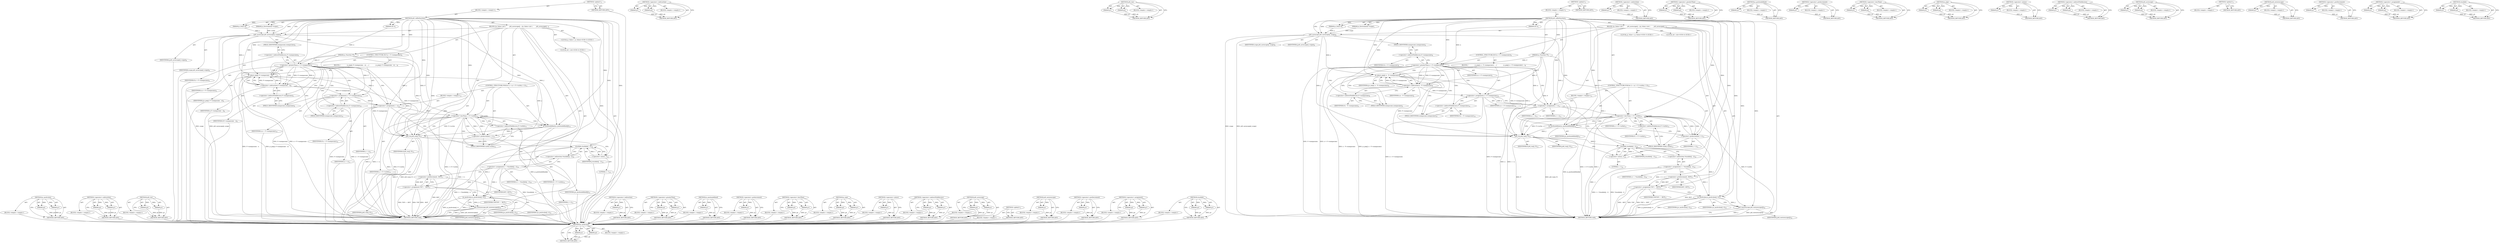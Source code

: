 digraph "stackidx" {
vulnerable_161 [label=<(METHOD,js_pushvalue)>];
vulnerable_162 [label=<(PARAM,p1)>];
vulnerable_163 [label=<(PARAM,p2)>];
vulnerable_164 [label=<(BLOCK,&lt;empty&gt;,&lt;empty&gt;)>];
vulnerable_165 [label=<(METHOD_RETURN,ANY)>];
vulnerable_116 [label=<(METHOD,&lt;operator&gt;.subtraction)>];
vulnerable_117 [label=<(PARAM,p1)>];
vulnerable_118 [label=<(PARAM,p2)>];
vulnerable_119 [label=<(BLOCK,&lt;empty&gt;,&lt;empty&gt;)>];
vulnerable_120 [label=<(METHOD_RETURN,ANY)>];
vulnerable_139 [label=<(METHOD,jsR_run)>];
vulnerable_140 [label=<(PARAM,p1)>];
vulnerable_141 [label=<(PARAM,p2)>];
vulnerable_142 [label=<(BLOCK,&lt;empty&gt;,&lt;empty&gt;)>];
vulnerable_143 [label=<(METHOD_RETURN,ANY)>];
vulnerable_6 [label=<(METHOD,&lt;global&gt;)<SUB>1</SUB>>];
vulnerable_7 [label=<(BLOCK,&lt;empty&gt;,&lt;empty&gt;)<SUB>1</SUB>>];
vulnerable_8 [label=<(METHOD,jsR_calllwfunction)<SUB>1</SUB>>];
vulnerable_9 [label=<(PARAM,js_State *J)<SUB>1</SUB>>];
vulnerable_10 [label=<(PARAM,int n)<SUB>1</SUB>>];
vulnerable_11 [label=<(PARAM,js_Function *F)<SUB>1</SUB>>];
vulnerable_12 [label=<(PARAM,js_Environment *scope)<SUB>1</SUB>>];
vulnerable_13 [label=<(BLOCK,{
	js_Value v;
	int i;

        jsR_savescope(J...,{
	js_Value v;
	int i;

        jsR_savescope(J...)<SUB>2</SUB>>];
vulnerable_14 [label="<(LOCAL,js_Value v: js_Value)<SUB>3</SUB>>"];
vulnerable_15 [label="<(LOCAL,int i: int)<SUB>4</SUB>>"];
vulnerable_16 [label=<(jsR_savescope,jsR_savescope(J, scope))<SUB>6</SUB>>];
vulnerable_17 [label=<(IDENTIFIER,J,jsR_savescope(J, scope))<SUB>6</SUB>>];
vulnerable_18 [label=<(IDENTIFIER,scope,jsR_savescope(J, scope))<SUB>6</SUB>>];
vulnerable_19 [label=<(CONTROL_STRUCTURE,IF,if (n &gt; F-&gt;numparams))<SUB>8</SUB>>];
vulnerable_20 [label=<(&lt;operator&gt;.greaterThan,n &gt; F-&gt;numparams)<SUB>8</SUB>>];
vulnerable_21 [label=<(IDENTIFIER,n,n &gt; F-&gt;numparams)<SUB>8</SUB>>];
vulnerable_22 [label=<(&lt;operator&gt;.indirectFieldAccess,F-&gt;numparams)<SUB>8</SUB>>];
vulnerable_23 [label=<(IDENTIFIER,F,n &gt; F-&gt;numparams)<SUB>8</SUB>>];
vulnerable_24 [label=<(FIELD_IDENTIFIER,numparams,numparams)<SUB>8</SUB>>];
vulnerable_25 [label=<(BLOCK,{
               js_pop(J, F-&gt;numparams - n);
 ...,{
               js_pop(J, F-&gt;numparams - n);
 ...)<SUB>8</SUB>>];
vulnerable_26 [label=<(js_pop,js_pop(J, F-&gt;numparams - n))<SUB>9</SUB>>];
vulnerable_27 [label=<(IDENTIFIER,J,js_pop(J, F-&gt;numparams - n))<SUB>9</SUB>>];
vulnerable_28 [label=<(&lt;operator&gt;.subtraction,F-&gt;numparams - n)<SUB>9</SUB>>];
vulnerable_29 [label=<(&lt;operator&gt;.indirectFieldAccess,F-&gt;numparams)<SUB>9</SUB>>];
vulnerable_30 [label=<(IDENTIFIER,F,F-&gt;numparams - n)<SUB>9</SUB>>];
vulnerable_31 [label=<(FIELD_IDENTIFIER,numparams,numparams)<SUB>9</SUB>>];
vulnerable_32 [label=<(IDENTIFIER,n,F-&gt;numparams - n)<SUB>9</SUB>>];
vulnerable_33 [label=<(&lt;operator&gt;.assignment,n = F-&gt;numparams)<SUB>10</SUB>>];
vulnerable_34 [label=<(IDENTIFIER,n,n = F-&gt;numparams)<SUB>10</SUB>>];
vulnerable_35 [label=<(&lt;operator&gt;.indirectFieldAccess,F-&gt;numparams)<SUB>10</SUB>>];
vulnerable_36 [label=<(IDENTIFIER,F,n = F-&gt;numparams)<SUB>10</SUB>>];
vulnerable_37 [label=<(FIELD_IDENTIFIER,numparams,numparams)<SUB>10</SUB>>];
vulnerable_38 [label=<(CONTROL_STRUCTURE,FOR,for (i = n;i &lt; F-&gt;varlen;++i))<SUB>12</SUB>>];
vulnerable_39 [label=<(BLOCK,&lt;empty&gt;,&lt;empty&gt;)<SUB>12</SUB>>];
vulnerable_40 [label=<(&lt;operator&gt;.assignment,i = n)<SUB>12</SUB>>];
vulnerable_41 [label=<(IDENTIFIER,i,i = n)<SUB>12</SUB>>];
vulnerable_42 [label=<(IDENTIFIER,n,i = n)<SUB>12</SUB>>];
vulnerable_43 [label=<(&lt;operator&gt;.lessThan,i &lt; F-&gt;varlen)<SUB>12</SUB>>];
vulnerable_44 [label=<(IDENTIFIER,i,i &lt; F-&gt;varlen)<SUB>12</SUB>>];
vulnerable_45 [label=<(&lt;operator&gt;.indirectFieldAccess,F-&gt;varlen)<SUB>12</SUB>>];
vulnerable_46 [label=<(IDENTIFIER,F,i &lt; F-&gt;varlen)<SUB>12</SUB>>];
vulnerable_47 [label=<(FIELD_IDENTIFIER,varlen,varlen)<SUB>12</SUB>>];
vulnerable_48 [label=<(&lt;operator&gt;.preIncrement,++i)<SUB>12</SUB>>];
vulnerable_49 [label=<(IDENTIFIER,i,++i)<SUB>12</SUB>>];
vulnerable_50 [label=<(js_pushundefined,js_pushundefined(J))<SUB>13</SUB>>];
vulnerable_51 [label=<(IDENTIFIER,J,js_pushundefined(J))<SUB>13</SUB>>];
vulnerable_52 [label=<(jsR_run,jsR_run(J, F))<SUB>15</SUB>>];
vulnerable_53 [label=<(IDENTIFIER,J,jsR_run(J, F))<SUB>15</SUB>>];
vulnerable_54 [label=<(IDENTIFIER,F,jsR_run(J, F))<SUB>15</SUB>>];
vulnerable_55 [label=<(&lt;operator&gt;.assignment,v = *stackidx(J, -1))<SUB>16</SUB>>];
vulnerable_56 [label=<(IDENTIFIER,v,v = *stackidx(J, -1))<SUB>16</SUB>>];
vulnerable_57 [label=<(&lt;operator&gt;.indirection,*stackidx(J, -1))<SUB>16</SUB>>];
vulnerable_58 [label=<(stackidx,stackidx(J, -1))<SUB>16</SUB>>];
vulnerable_59 [label=<(IDENTIFIER,J,stackidx(J, -1))<SUB>16</SUB>>];
vulnerable_60 [label=<(&lt;operator&gt;.minus,-1)<SUB>16</SUB>>];
vulnerable_61 [label=<(LITERAL,1,-1)<SUB>16</SUB>>];
vulnerable_62 [label=<(&lt;operator&gt;.assignment,TOP = --BOT)<SUB>17</SUB>>];
vulnerable_63 [label=<(IDENTIFIER,TOP,TOP = --BOT)<SUB>17</SUB>>];
vulnerable_64 [label=<(&lt;operator&gt;.preDecrement,--BOT)<SUB>17</SUB>>];
vulnerable_65 [label=<(IDENTIFIER,BOT,--BOT)<SUB>17</SUB>>];
vulnerable_66 [label=<(js_pushvalue,js_pushvalue(J, v))<SUB>18</SUB>>];
vulnerable_67 [label=<(IDENTIFIER,J,js_pushvalue(J, v))<SUB>18</SUB>>];
vulnerable_68 [label=<(IDENTIFIER,v,js_pushvalue(J, v))<SUB>18</SUB>>];
vulnerable_69 [label=<(jsR_restorescope,jsR_restorescope(J))<SUB>20</SUB>>];
vulnerable_70 [label=<(IDENTIFIER,J,jsR_restorescope(J))<SUB>20</SUB>>];
vulnerable_71 [label=<(METHOD_RETURN,void)<SUB>1</SUB>>];
vulnerable_73 [label=<(METHOD_RETURN,ANY)<SUB>1</SUB>>];
vulnerable_144 [label=<(METHOD,&lt;operator&gt;.indirection)>];
vulnerable_145 [label=<(PARAM,p1)>];
vulnerable_146 [label=<(BLOCK,&lt;empty&gt;,&lt;empty&gt;)>];
vulnerable_147 [label=<(METHOD_RETURN,ANY)>];
vulnerable_101 [label=<(METHOD,&lt;operator&gt;.greaterThan)>];
vulnerable_102 [label=<(PARAM,p1)>];
vulnerable_103 [label=<(PARAM,p2)>];
vulnerable_104 [label=<(BLOCK,&lt;empty&gt;,&lt;empty&gt;)>];
vulnerable_105 [label=<(METHOD_RETURN,ANY)>];
vulnerable_135 [label=<(METHOD,js_pushundefined)>];
vulnerable_136 [label=<(PARAM,p1)>];
vulnerable_137 [label=<(BLOCK,&lt;empty&gt;,&lt;empty&gt;)>];
vulnerable_138 [label=<(METHOD_RETURN,ANY)>];
vulnerable_131 [label=<(METHOD,&lt;operator&gt;.preIncrement)>];
vulnerable_132 [label=<(PARAM,p1)>];
vulnerable_133 [label=<(BLOCK,&lt;empty&gt;,&lt;empty&gt;)>];
vulnerable_134 [label=<(METHOD_RETURN,ANY)>];
vulnerable_126 [label=<(METHOD,&lt;operator&gt;.lessThan)>];
vulnerable_127 [label=<(PARAM,p1)>];
vulnerable_128 [label=<(PARAM,p2)>];
vulnerable_129 [label=<(BLOCK,&lt;empty&gt;,&lt;empty&gt;)>];
vulnerable_130 [label=<(METHOD_RETURN,ANY)>];
vulnerable_111 [label=<(METHOD,js_pop)>];
vulnerable_112 [label=<(PARAM,p1)>];
vulnerable_113 [label=<(PARAM,p2)>];
vulnerable_114 [label=<(BLOCK,&lt;empty&gt;,&lt;empty&gt;)>];
vulnerable_115 [label=<(METHOD_RETURN,ANY)>];
vulnerable_153 [label=<(METHOD,&lt;operator&gt;.minus)>];
vulnerable_154 [label=<(PARAM,p1)>];
vulnerable_155 [label=<(BLOCK,&lt;empty&gt;,&lt;empty&gt;)>];
vulnerable_156 [label=<(METHOD_RETURN,ANY)>];
vulnerable_106 [label=<(METHOD,&lt;operator&gt;.indirectFieldAccess)>];
vulnerable_107 [label=<(PARAM,p1)>];
vulnerable_108 [label=<(PARAM,p2)>];
vulnerable_109 [label=<(BLOCK,&lt;empty&gt;,&lt;empty&gt;)>];
vulnerable_110 [label=<(METHOD_RETURN,ANY)>];
vulnerable_96 [label=<(METHOD,jsR_savescope)>];
vulnerable_97 [label=<(PARAM,p1)>];
vulnerable_98 [label=<(PARAM,p2)>];
vulnerable_99 [label=<(BLOCK,&lt;empty&gt;,&lt;empty&gt;)>];
vulnerable_100 [label=<(METHOD_RETURN,ANY)>];
vulnerable_90 [label=<(METHOD,&lt;global&gt;)<SUB>1</SUB>>];
vulnerable_91 [label=<(BLOCK,&lt;empty&gt;,&lt;empty&gt;)>];
vulnerable_92 [label=<(METHOD_RETURN,ANY)>];
vulnerable_166 [label=<(METHOD,jsR_restorescope)>];
vulnerable_167 [label=<(PARAM,p1)>];
vulnerable_168 [label=<(BLOCK,&lt;empty&gt;,&lt;empty&gt;)>];
vulnerable_169 [label=<(METHOD_RETURN,ANY)>];
vulnerable_157 [label=<(METHOD,&lt;operator&gt;.preDecrement)>];
vulnerable_158 [label=<(PARAM,p1)>];
vulnerable_159 [label=<(BLOCK,&lt;empty&gt;,&lt;empty&gt;)>];
vulnerable_160 [label=<(METHOD_RETURN,ANY)>];
vulnerable_121 [label=<(METHOD,&lt;operator&gt;.assignment)>];
vulnerable_122 [label=<(PARAM,p1)>];
vulnerable_123 [label=<(PARAM,p2)>];
vulnerable_124 [label=<(BLOCK,&lt;empty&gt;,&lt;empty&gt;)>];
vulnerable_125 [label=<(METHOD_RETURN,ANY)>];
vulnerable_148 [label=<(METHOD,stackidx)>];
vulnerable_149 [label=<(PARAM,p1)>];
vulnerable_150 [label=<(PARAM,p2)>];
vulnerable_151 [label=<(BLOCK,&lt;empty&gt;,&lt;empty&gt;)>];
vulnerable_152 [label=<(METHOD_RETURN,ANY)>];
fixed_161 [label=<(METHOD,js_pushvalue)>];
fixed_162 [label=<(PARAM,p1)>];
fixed_163 [label=<(PARAM,p2)>];
fixed_164 [label=<(BLOCK,&lt;empty&gt;,&lt;empty&gt;)>];
fixed_165 [label=<(METHOD_RETURN,ANY)>];
fixed_116 [label=<(METHOD,&lt;operator&gt;.subtraction)>];
fixed_117 [label=<(PARAM,p1)>];
fixed_118 [label=<(PARAM,p2)>];
fixed_119 [label=<(BLOCK,&lt;empty&gt;,&lt;empty&gt;)>];
fixed_120 [label=<(METHOD_RETURN,ANY)>];
fixed_139 [label=<(METHOD,jsR_run)>];
fixed_140 [label=<(PARAM,p1)>];
fixed_141 [label=<(PARAM,p2)>];
fixed_142 [label=<(BLOCK,&lt;empty&gt;,&lt;empty&gt;)>];
fixed_143 [label=<(METHOD_RETURN,ANY)>];
fixed_6 [label=<(METHOD,&lt;global&gt;)<SUB>1</SUB>>];
fixed_7 [label=<(BLOCK,&lt;empty&gt;,&lt;empty&gt;)<SUB>1</SUB>>];
fixed_8 [label=<(METHOD,jsR_calllwfunction)<SUB>1</SUB>>];
fixed_9 [label=<(PARAM,js_State *J)<SUB>1</SUB>>];
fixed_10 [label=<(PARAM,int n)<SUB>1</SUB>>];
fixed_11 [label=<(PARAM,js_Function *F)<SUB>1</SUB>>];
fixed_12 [label=<(PARAM,js_Environment *scope)<SUB>1</SUB>>];
fixed_13 [label=<(BLOCK,{
	js_Value v;
	int i;

        jsR_savescope(J...,{
	js_Value v;
	int i;

        jsR_savescope(J...)<SUB>2</SUB>>];
fixed_14 [label="<(LOCAL,js_Value v: js_Value)<SUB>3</SUB>>"];
fixed_15 [label="<(LOCAL,int i: int)<SUB>4</SUB>>"];
fixed_16 [label=<(jsR_savescope,jsR_savescope(J, scope))<SUB>6</SUB>>];
fixed_17 [label=<(IDENTIFIER,J,jsR_savescope(J, scope))<SUB>6</SUB>>];
fixed_18 [label=<(IDENTIFIER,scope,jsR_savescope(J, scope))<SUB>6</SUB>>];
fixed_19 [label=<(CONTROL_STRUCTURE,IF,if (n &gt; F-&gt;numparams))<SUB>8</SUB>>];
fixed_20 [label=<(&lt;operator&gt;.greaterThan,n &gt; F-&gt;numparams)<SUB>8</SUB>>];
fixed_21 [label=<(IDENTIFIER,n,n &gt; F-&gt;numparams)<SUB>8</SUB>>];
fixed_22 [label=<(&lt;operator&gt;.indirectFieldAccess,F-&gt;numparams)<SUB>8</SUB>>];
fixed_23 [label=<(IDENTIFIER,F,n &gt; F-&gt;numparams)<SUB>8</SUB>>];
fixed_24 [label=<(FIELD_IDENTIFIER,numparams,numparams)<SUB>8</SUB>>];
fixed_25 [label=<(BLOCK,{
               js_pop(J, n - F-&gt;numparams);
 ...,{
               js_pop(J, n - F-&gt;numparams);
 ...)<SUB>8</SUB>>];
fixed_26 [label=<(js_pop,js_pop(J, n - F-&gt;numparams))<SUB>9</SUB>>];
fixed_27 [label=<(IDENTIFIER,J,js_pop(J, n - F-&gt;numparams))<SUB>9</SUB>>];
fixed_28 [label=<(&lt;operator&gt;.subtraction,n - F-&gt;numparams)<SUB>9</SUB>>];
fixed_29 [label=<(IDENTIFIER,n,n - F-&gt;numparams)<SUB>9</SUB>>];
fixed_30 [label=<(&lt;operator&gt;.indirectFieldAccess,F-&gt;numparams)<SUB>9</SUB>>];
fixed_31 [label=<(IDENTIFIER,F,n - F-&gt;numparams)<SUB>9</SUB>>];
fixed_32 [label=<(FIELD_IDENTIFIER,numparams,numparams)<SUB>9</SUB>>];
fixed_33 [label=<(&lt;operator&gt;.assignment,n = F-&gt;numparams)<SUB>10</SUB>>];
fixed_34 [label=<(IDENTIFIER,n,n = F-&gt;numparams)<SUB>10</SUB>>];
fixed_35 [label=<(&lt;operator&gt;.indirectFieldAccess,F-&gt;numparams)<SUB>10</SUB>>];
fixed_36 [label=<(IDENTIFIER,F,n = F-&gt;numparams)<SUB>10</SUB>>];
fixed_37 [label=<(FIELD_IDENTIFIER,numparams,numparams)<SUB>10</SUB>>];
fixed_38 [label=<(CONTROL_STRUCTURE,FOR,for (i = n;i &lt; F-&gt;varlen;++i))<SUB>12</SUB>>];
fixed_39 [label=<(BLOCK,&lt;empty&gt;,&lt;empty&gt;)<SUB>12</SUB>>];
fixed_40 [label=<(&lt;operator&gt;.assignment,i = n)<SUB>12</SUB>>];
fixed_41 [label=<(IDENTIFIER,i,i = n)<SUB>12</SUB>>];
fixed_42 [label=<(IDENTIFIER,n,i = n)<SUB>12</SUB>>];
fixed_43 [label=<(&lt;operator&gt;.lessThan,i &lt; F-&gt;varlen)<SUB>12</SUB>>];
fixed_44 [label=<(IDENTIFIER,i,i &lt; F-&gt;varlen)<SUB>12</SUB>>];
fixed_45 [label=<(&lt;operator&gt;.indirectFieldAccess,F-&gt;varlen)<SUB>12</SUB>>];
fixed_46 [label=<(IDENTIFIER,F,i &lt; F-&gt;varlen)<SUB>12</SUB>>];
fixed_47 [label=<(FIELD_IDENTIFIER,varlen,varlen)<SUB>12</SUB>>];
fixed_48 [label=<(&lt;operator&gt;.preIncrement,++i)<SUB>12</SUB>>];
fixed_49 [label=<(IDENTIFIER,i,++i)<SUB>12</SUB>>];
fixed_50 [label=<(js_pushundefined,js_pushundefined(J))<SUB>13</SUB>>];
fixed_51 [label=<(IDENTIFIER,J,js_pushundefined(J))<SUB>13</SUB>>];
fixed_52 [label=<(jsR_run,jsR_run(J, F))<SUB>15</SUB>>];
fixed_53 [label=<(IDENTIFIER,J,jsR_run(J, F))<SUB>15</SUB>>];
fixed_54 [label=<(IDENTIFIER,F,jsR_run(J, F))<SUB>15</SUB>>];
fixed_55 [label=<(&lt;operator&gt;.assignment,v = *stackidx(J, -1))<SUB>16</SUB>>];
fixed_56 [label=<(IDENTIFIER,v,v = *stackidx(J, -1))<SUB>16</SUB>>];
fixed_57 [label=<(&lt;operator&gt;.indirection,*stackidx(J, -1))<SUB>16</SUB>>];
fixed_58 [label=<(stackidx,stackidx(J, -1))<SUB>16</SUB>>];
fixed_59 [label=<(IDENTIFIER,J,stackidx(J, -1))<SUB>16</SUB>>];
fixed_60 [label=<(&lt;operator&gt;.minus,-1)<SUB>16</SUB>>];
fixed_61 [label=<(LITERAL,1,-1)<SUB>16</SUB>>];
fixed_62 [label=<(&lt;operator&gt;.assignment,TOP = --BOT)<SUB>17</SUB>>];
fixed_63 [label=<(IDENTIFIER,TOP,TOP = --BOT)<SUB>17</SUB>>];
fixed_64 [label=<(&lt;operator&gt;.preDecrement,--BOT)<SUB>17</SUB>>];
fixed_65 [label=<(IDENTIFIER,BOT,--BOT)<SUB>17</SUB>>];
fixed_66 [label=<(js_pushvalue,js_pushvalue(J, v))<SUB>18</SUB>>];
fixed_67 [label=<(IDENTIFIER,J,js_pushvalue(J, v))<SUB>18</SUB>>];
fixed_68 [label=<(IDENTIFIER,v,js_pushvalue(J, v))<SUB>18</SUB>>];
fixed_69 [label=<(jsR_restorescope,jsR_restorescope(J))<SUB>20</SUB>>];
fixed_70 [label=<(IDENTIFIER,J,jsR_restorescope(J))<SUB>20</SUB>>];
fixed_71 [label=<(METHOD_RETURN,void)<SUB>1</SUB>>];
fixed_73 [label=<(METHOD_RETURN,ANY)<SUB>1</SUB>>];
fixed_144 [label=<(METHOD,&lt;operator&gt;.indirection)>];
fixed_145 [label=<(PARAM,p1)>];
fixed_146 [label=<(BLOCK,&lt;empty&gt;,&lt;empty&gt;)>];
fixed_147 [label=<(METHOD_RETURN,ANY)>];
fixed_101 [label=<(METHOD,&lt;operator&gt;.greaterThan)>];
fixed_102 [label=<(PARAM,p1)>];
fixed_103 [label=<(PARAM,p2)>];
fixed_104 [label=<(BLOCK,&lt;empty&gt;,&lt;empty&gt;)>];
fixed_105 [label=<(METHOD_RETURN,ANY)>];
fixed_135 [label=<(METHOD,js_pushundefined)>];
fixed_136 [label=<(PARAM,p1)>];
fixed_137 [label=<(BLOCK,&lt;empty&gt;,&lt;empty&gt;)>];
fixed_138 [label=<(METHOD_RETURN,ANY)>];
fixed_131 [label=<(METHOD,&lt;operator&gt;.preIncrement)>];
fixed_132 [label=<(PARAM,p1)>];
fixed_133 [label=<(BLOCK,&lt;empty&gt;,&lt;empty&gt;)>];
fixed_134 [label=<(METHOD_RETURN,ANY)>];
fixed_126 [label=<(METHOD,&lt;operator&gt;.lessThan)>];
fixed_127 [label=<(PARAM,p1)>];
fixed_128 [label=<(PARAM,p2)>];
fixed_129 [label=<(BLOCK,&lt;empty&gt;,&lt;empty&gt;)>];
fixed_130 [label=<(METHOD_RETURN,ANY)>];
fixed_111 [label=<(METHOD,js_pop)>];
fixed_112 [label=<(PARAM,p1)>];
fixed_113 [label=<(PARAM,p2)>];
fixed_114 [label=<(BLOCK,&lt;empty&gt;,&lt;empty&gt;)>];
fixed_115 [label=<(METHOD_RETURN,ANY)>];
fixed_153 [label=<(METHOD,&lt;operator&gt;.minus)>];
fixed_154 [label=<(PARAM,p1)>];
fixed_155 [label=<(BLOCK,&lt;empty&gt;,&lt;empty&gt;)>];
fixed_156 [label=<(METHOD_RETURN,ANY)>];
fixed_106 [label=<(METHOD,&lt;operator&gt;.indirectFieldAccess)>];
fixed_107 [label=<(PARAM,p1)>];
fixed_108 [label=<(PARAM,p2)>];
fixed_109 [label=<(BLOCK,&lt;empty&gt;,&lt;empty&gt;)>];
fixed_110 [label=<(METHOD_RETURN,ANY)>];
fixed_96 [label=<(METHOD,jsR_savescope)>];
fixed_97 [label=<(PARAM,p1)>];
fixed_98 [label=<(PARAM,p2)>];
fixed_99 [label=<(BLOCK,&lt;empty&gt;,&lt;empty&gt;)>];
fixed_100 [label=<(METHOD_RETURN,ANY)>];
fixed_90 [label=<(METHOD,&lt;global&gt;)<SUB>1</SUB>>];
fixed_91 [label=<(BLOCK,&lt;empty&gt;,&lt;empty&gt;)>];
fixed_92 [label=<(METHOD_RETURN,ANY)>];
fixed_166 [label=<(METHOD,jsR_restorescope)>];
fixed_167 [label=<(PARAM,p1)>];
fixed_168 [label=<(BLOCK,&lt;empty&gt;,&lt;empty&gt;)>];
fixed_169 [label=<(METHOD_RETURN,ANY)>];
fixed_157 [label=<(METHOD,&lt;operator&gt;.preDecrement)>];
fixed_158 [label=<(PARAM,p1)>];
fixed_159 [label=<(BLOCK,&lt;empty&gt;,&lt;empty&gt;)>];
fixed_160 [label=<(METHOD_RETURN,ANY)>];
fixed_121 [label=<(METHOD,&lt;operator&gt;.assignment)>];
fixed_122 [label=<(PARAM,p1)>];
fixed_123 [label=<(PARAM,p2)>];
fixed_124 [label=<(BLOCK,&lt;empty&gt;,&lt;empty&gt;)>];
fixed_125 [label=<(METHOD_RETURN,ANY)>];
fixed_148 [label=<(METHOD,stackidx)>];
fixed_149 [label=<(PARAM,p1)>];
fixed_150 [label=<(PARAM,p2)>];
fixed_151 [label=<(BLOCK,&lt;empty&gt;,&lt;empty&gt;)>];
fixed_152 [label=<(METHOD_RETURN,ANY)>];
vulnerable_161 -> vulnerable_162  [key=0, label="AST: "];
vulnerable_161 -> vulnerable_162  [key=1, label="DDG: "];
vulnerable_161 -> vulnerable_164  [key=0, label="AST: "];
vulnerable_161 -> vulnerable_163  [key=0, label="AST: "];
vulnerable_161 -> vulnerable_163  [key=1, label="DDG: "];
vulnerable_161 -> vulnerable_165  [key=0, label="AST: "];
vulnerable_161 -> vulnerable_165  [key=1, label="CFG: "];
vulnerable_162 -> vulnerable_165  [key=0, label="DDG: p1"];
vulnerable_163 -> vulnerable_165  [key=0, label="DDG: p2"];
vulnerable_164 -> fixed_161  [key=0];
vulnerable_165 -> fixed_161  [key=0];
vulnerable_116 -> vulnerable_117  [key=0, label="AST: "];
vulnerable_116 -> vulnerable_117  [key=1, label="DDG: "];
vulnerable_116 -> vulnerable_119  [key=0, label="AST: "];
vulnerable_116 -> vulnerable_118  [key=0, label="AST: "];
vulnerable_116 -> vulnerable_118  [key=1, label="DDG: "];
vulnerable_116 -> vulnerable_120  [key=0, label="AST: "];
vulnerable_116 -> vulnerable_120  [key=1, label="CFG: "];
vulnerable_117 -> vulnerable_120  [key=0, label="DDG: p1"];
vulnerable_118 -> vulnerable_120  [key=0, label="DDG: p2"];
vulnerable_119 -> fixed_161  [key=0];
vulnerable_120 -> fixed_161  [key=0];
vulnerable_139 -> vulnerable_140  [key=0, label="AST: "];
vulnerable_139 -> vulnerable_140  [key=1, label="DDG: "];
vulnerable_139 -> vulnerable_142  [key=0, label="AST: "];
vulnerable_139 -> vulnerable_141  [key=0, label="AST: "];
vulnerable_139 -> vulnerable_141  [key=1, label="DDG: "];
vulnerable_139 -> vulnerable_143  [key=0, label="AST: "];
vulnerable_139 -> vulnerable_143  [key=1, label="CFG: "];
vulnerable_140 -> vulnerable_143  [key=0, label="DDG: p1"];
vulnerable_141 -> vulnerable_143  [key=0, label="DDG: p2"];
vulnerable_142 -> fixed_161  [key=0];
vulnerable_143 -> fixed_161  [key=0];
vulnerable_6 -> vulnerable_7  [key=0, label="AST: "];
vulnerable_6 -> vulnerable_73  [key=0, label="AST: "];
vulnerable_6 -> vulnerable_73  [key=1, label="CFG: "];
vulnerable_7 -> vulnerable_8  [key=0, label="AST: "];
vulnerable_8 -> vulnerable_9  [key=0, label="AST: "];
vulnerable_8 -> vulnerable_9  [key=1, label="DDG: "];
vulnerable_8 -> vulnerable_10  [key=0, label="AST: "];
vulnerable_8 -> vulnerable_10  [key=1, label="DDG: "];
vulnerable_8 -> vulnerable_11  [key=0, label="AST: "];
vulnerable_8 -> vulnerable_11  [key=1, label="DDG: "];
vulnerable_8 -> vulnerable_12  [key=0, label="AST: "];
vulnerable_8 -> vulnerable_12  [key=1, label="DDG: "];
vulnerable_8 -> vulnerable_13  [key=0, label="AST: "];
vulnerable_8 -> vulnerable_71  [key=0, label="AST: "];
vulnerable_8 -> vulnerable_16  [key=0, label="CFG: "];
vulnerable_8 -> vulnerable_16  [key=1, label="DDG: "];
vulnerable_8 -> vulnerable_52  [key=0, label="DDG: "];
vulnerable_8 -> vulnerable_66  [key=0, label="DDG: "];
vulnerable_8 -> vulnerable_69  [key=0, label="DDG: "];
vulnerable_8 -> vulnerable_20  [key=0, label="DDG: "];
vulnerable_8 -> vulnerable_40  [key=0, label="DDG: "];
vulnerable_8 -> vulnerable_43  [key=0, label="DDG: "];
vulnerable_8 -> vulnerable_48  [key=0, label="DDG: "];
vulnerable_8 -> vulnerable_50  [key=0, label="DDG: "];
vulnerable_8 -> vulnerable_64  [key=0, label="DDG: "];
vulnerable_8 -> vulnerable_26  [key=0, label="DDG: "];
vulnerable_8 -> vulnerable_58  [key=0, label="DDG: "];
vulnerable_8 -> vulnerable_28  [key=0, label="DDG: "];
vulnerable_8 -> vulnerable_60  [key=0, label="DDG: "];
vulnerable_9 -> vulnerable_16  [key=0, label="DDG: J"];
vulnerable_10 -> vulnerable_20  [key=0, label="DDG: n"];
vulnerable_11 -> vulnerable_52  [key=0, label="DDG: F"];
vulnerable_11 -> vulnerable_20  [key=0, label="DDG: F"];
vulnerable_11 -> vulnerable_33  [key=0, label="DDG: F"];
vulnerable_11 -> vulnerable_43  [key=0, label="DDG: F"];
vulnerable_11 -> vulnerable_28  [key=0, label="DDG: F"];
vulnerable_12 -> vulnerable_16  [key=0, label="DDG: scope"];
vulnerable_13 -> vulnerable_14  [key=0, label="AST: "];
vulnerable_13 -> vulnerable_15  [key=0, label="AST: "];
vulnerable_13 -> vulnerable_16  [key=0, label="AST: "];
vulnerable_13 -> vulnerable_19  [key=0, label="AST: "];
vulnerable_13 -> vulnerable_38  [key=0, label="AST: "];
vulnerable_13 -> vulnerable_52  [key=0, label="AST: "];
vulnerable_13 -> vulnerable_55  [key=0, label="AST: "];
vulnerable_13 -> vulnerable_62  [key=0, label="AST: "];
vulnerable_13 -> vulnerable_66  [key=0, label="AST: "];
vulnerable_13 -> vulnerable_69  [key=0, label="AST: "];
vulnerable_14 -> fixed_161  [key=0];
vulnerable_15 -> fixed_161  [key=0];
vulnerable_16 -> vulnerable_17  [key=0, label="AST: "];
vulnerable_16 -> vulnerable_18  [key=0, label="AST: "];
vulnerable_16 -> vulnerable_24  [key=0, label="CFG: "];
vulnerable_16 -> vulnerable_71  [key=0, label="DDG: scope"];
vulnerable_16 -> vulnerable_71  [key=1, label="DDG: jsR_savescope(J, scope)"];
vulnerable_16 -> vulnerable_52  [key=0, label="DDG: J"];
vulnerable_16 -> vulnerable_50  [key=0, label="DDG: J"];
vulnerable_16 -> vulnerable_26  [key=0, label="DDG: J"];
vulnerable_17 -> fixed_161  [key=0];
vulnerable_18 -> fixed_161  [key=0];
vulnerable_19 -> vulnerable_20  [key=0, label="AST: "];
vulnerable_19 -> vulnerable_25  [key=0, label="AST: "];
vulnerable_20 -> vulnerable_21  [key=0, label="AST: "];
vulnerable_20 -> vulnerable_22  [key=0, label="AST: "];
vulnerable_20 -> vulnerable_31  [key=0, label="CFG: "];
vulnerable_20 -> vulnerable_31  [key=1, label="CDG: "];
vulnerable_20 -> vulnerable_40  [key=0, label="CFG: "];
vulnerable_20 -> vulnerable_40  [key=1, label="DDG: n"];
vulnerable_20 -> vulnerable_71  [key=0, label="DDG: F-&gt;numparams"];
vulnerable_20 -> vulnerable_71  [key=1, label="DDG: n &gt; F-&gt;numparams"];
vulnerable_20 -> vulnerable_52  [key=0, label="DDG: F-&gt;numparams"];
vulnerable_20 -> vulnerable_28  [key=0, label="DDG: F-&gt;numparams"];
vulnerable_20 -> vulnerable_28  [key=1, label="DDG: n"];
vulnerable_20 -> vulnerable_28  [key=2, label="CDG: "];
vulnerable_20 -> vulnerable_29  [key=0, label="CDG: "];
vulnerable_20 -> vulnerable_33  [key=0, label="CDG: "];
vulnerable_20 -> vulnerable_26  [key=0, label="CDG: "];
vulnerable_20 -> vulnerable_35  [key=0, label="CDG: "];
vulnerable_20 -> vulnerable_37  [key=0, label="CDG: "];
vulnerable_21 -> fixed_161  [key=0];
vulnerable_22 -> vulnerable_23  [key=0, label="AST: "];
vulnerable_22 -> vulnerable_24  [key=0, label="AST: "];
vulnerable_22 -> vulnerable_20  [key=0, label="CFG: "];
vulnerable_23 -> fixed_161  [key=0];
vulnerable_24 -> vulnerable_22  [key=0, label="CFG: "];
vulnerable_25 -> vulnerable_26  [key=0, label="AST: "];
vulnerable_25 -> vulnerable_33  [key=0, label="AST: "];
vulnerable_26 -> vulnerable_27  [key=0, label="AST: "];
vulnerable_26 -> vulnerable_28  [key=0, label="AST: "];
vulnerable_26 -> vulnerable_37  [key=0, label="CFG: "];
vulnerable_26 -> vulnerable_71  [key=0, label="DDG: F-&gt;numparams - n"];
vulnerable_26 -> vulnerable_71  [key=1, label="DDG: js_pop(J, F-&gt;numparams - n)"];
vulnerable_26 -> vulnerable_52  [key=0, label="DDG: J"];
vulnerable_26 -> vulnerable_50  [key=0, label="DDG: J"];
vulnerable_27 -> fixed_161  [key=0];
vulnerable_28 -> vulnerable_29  [key=0, label="AST: "];
vulnerable_28 -> vulnerable_32  [key=0, label="AST: "];
vulnerable_28 -> vulnerable_26  [key=0, label="CFG: "];
vulnerable_28 -> vulnerable_26  [key=1, label="DDG: F-&gt;numparams"];
vulnerable_28 -> vulnerable_26  [key=2, label="DDG: n"];
vulnerable_28 -> vulnerable_52  [key=0, label="DDG: F-&gt;numparams"];
vulnerable_28 -> vulnerable_33  [key=0, label="DDG: F-&gt;numparams"];
vulnerable_29 -> vulnerable_30  [key=0, label="AST: "];
vulnerable_29 -> vulnerable_31  [key=0, label="AST: "];
vulnerable_29 -> vulnerable_28  [key=0, label="CFG: "];
vulnerable_30 -> fixed_161  [key=0];
vulnerable_31 -> vulnerable_29  [key=0, label="CFG: "];
vulnerable_32 -> fixed_161  [key=0];
vulnerable_33 -> vulnerable_34  [key=0, label="AST: "];
vulnerable_33 -> vulnerable_35  [key=0, label="AST: "];
vulnerable_33 -> vulnerable_40  [key=0, label="CFG: "];
vulnerable_33 -> vulnerable_40  [key=1, label="DDG: n"];
vulnerable_33 -> vulnerable_71  [key=0, label="DDG: F-&gt;numparams"];
vulnerable_33 -> vulnerable_71  [key=1, label="DDG: n = F-&gt;numparams"];
vulnerable_34 -> fixed_161  [key=0];
vulnerable_35 -> vulnerable_36  [key=0, label="AST: "];
vulnerable_35 -> vulnerable_37  [key=0, label="AST: "];
vulnerable_35 -> vulnerable_33  [key=0, label="CFG: "];
vulnerable_36 -> fixed_161  [key=0];
vulnerable_37 -> vulnerable_35  [key=0, label="CFG: "];
vulnerable_38 -> vulnerable_39  [key=0, label="AST: "];
vulnerable_38 -> vulnerable_43  [key=0, label="AST: "];
vulnerable_38 -> vulnerable_48  [key=0, label="AST: "];
vulnerable_38 -> vulnerable_50  [key=0, label="AST: "];
vulnerable_39 -> vulnerable_40  [key=0, label="AST: "];
vulnerable_40 -> vulnerable_41  [key=0, label="AST: "];
vulnerable_40 -> vulnerable_42  [key=0, label="AST: "];
vulnerable_40 -> vulnerable_47  [key=0, label="CFG: "];
vulnerable_40 -> vulnerable_71  [key=0, label="DDG: n"];
vulnerable_40 -> vulnerable_71  [key=1, label="DDG: i = n"];
vulnerable_40 -> vulnerable_43  [key=0, label="DDG: i"];
vulnerable_41 -> fixed_161  [key=0];
vulnerable_42 -> fixed_161  [key=0];
vulnerable_43 -> vulnerable_44  [key=0, label="AST: "];
vulnerable_43 -> vulnerable_45  [key=0, label="AST: "];
vulnerable_43 -> vulnerable_45  [key=1, label="CDG: "];
vulnerable_43 -> vulnerable_50  [key=0, label="CFG: "];
vulnerable_43 -> vulnerable_50  [key=1, label="CDG: "];
vulnerable_43 -> vulnerable_52  [key=0, label="CFG: "];
vulnerable_43 -> vulnerable_52  [key=1, label="DDG: F-&gt;varlen"];
vulnerable_43 -> vulnerable_71  [key=0, label="DDG: i"];
vulnerable_43 -> vulnerable_71  [key=1, label="DDG: F-&gt;varlen"];
vulnerable_43 -> vulnerable_71  [key=2, label="DDG: i &lt; F-&gt;varlen"];
vulnerable_43 -> vulnerable_48  [key=0, label="DDG: i"];
vulnerable_43 -> vulnerable_48  [key=1, label="CDG: "];
vulnerable_43 -> vulnerable_47  [key=0, label="CDG: "];
vulnerable_43 -> vulnerable_43  [key=0, label="CDG: "];
vulnerable_44 -> fixed_161  [key=0];
vulnerable_45 -> vulnerable_46  [key=0, label="AST: "];
vulnerable_45 -> vulnerable_47  [key=0, label="AST: "];
vulnerable_45 -> vulnerable_43  [key=0, label="CFG: "];
vulnerable_46 -> fixed_161  [key=0];
vulnerable_47 -> vulnerable_45  [key=0, label="CFG: "];
vulnerable_48 -> vulnerable_49  [key=0, label="AST: "];
vulnerable_48 -> vulnerable_47  [key=0, label="CFG: "];
vulnerable_48 -> vulnerable_71  [key=0, label="DDG: ++i"];
vulnerable_48 -> vulnerable_43  [key=0, label="DDG: i"];
vulnerable_49 -> fixed_161  [key=0];
vulnerable_50 -> vulnerable_51  [key=0, label="AST: "];
vulnerable_50 -> vulnerable_48  [key=0, label="CFG: "];
vulnerable_50 -> vulnerable_71  [key=0, label="DDG: js_pushundefined(J)"];
vulnerable_50 -> vulnerable_52  [key=0, label="DDG: J"];
vulnerable_51 -> fixed_161  [key=0];
vulnerable_52 -> vulnerable_53  [key=0, label="AST: "];
vulnerable_52 -> vulnerable_54  [key=0, label="AST: "];
vulnerable_52 -> vulnerable_60  [key=0, label="CFG: "];
vulnerable_52 -> vulnerable_71  [key=0, label="DDG: F"];
vulnerable_52 -> vulnerable_71  [key=1, label="DDG: jsR_run(J, F)"];
vulnerable_52 -> vulnerable_58  [key=0, label="DDG: J"];
vulnerable_53 -> fixed_161  [key=0];
vulnerable_54 -> fixed_161  [key=0];
vulnerable_55 -> vulnerable_56  [key=0, label="AST: "];
vulnerable_55 -> vulnerable_57  [key=0, label="AST: "];
vulnerable_55 -> vulnerable_64  [key=0, label="CFG: "];
vulnerable_55 -> vulnerable_71  [key=0, label="DDG: *stackidx(J, -1)"];
vulnerable_55 -> vulnerable_71  [key=1, label="DDG: v = *stackidx(J, -1)"];
vulnerable_55 -> vulnerable_66  [key=0, label="DDG: v"];
vulnerable_56 -> fixed_161  [key=0];
vulnerable_57 -> vulnerable_58  [key=0, label="AST: "];
vulnerable_57 -> vulnerable_55  [key=0, label="CFG: "];
vulnerable_58 -> vulnerable_59  [key=0, label="AST: "];
vulnerable_58 -> vulnerable_60  [key=0, label="AST: "];
vulnerable_58 -> vulnerable_57  [key=0, label="CFG: "];
vulnerable_58 -> vulnerable_71  [key=0, label="DDG: -1"];
vulnerable_58 -> vulnerable_66  [key=0, label="DDG: J"];
vulnerable_59 -> fixed_161  [key=0];
vulnerable_60 -> vulnerable_61  [key=0, label="AST: "];
vulnerable_60 -> vulnerable_58  [key=0, label="CFG: "];
vulnerable_60 -> vulnerable_58  [key=1, label="DDG: 1"];
vulnerable_61 -> fixed_161  [key=0];
vulnerable_62 -> vulnerable_63  [key=0, label="AST: "];
vulnerable_62 -> vulnerable_64  [key=0, label="AST: "];
vulnerable_62 -> vulnerable_66  [key=0, label="CFG: "];
vulnerable_62 -> vulnerable_71  [key=0, label="DDG: --BOT"];
vulnerable_62 -> vulnerable_71  [key=1, label="DDG: TOP = --BOT"];
vulnerable_62 -> vulnerable_71  [key=2, label="DDG: TOP"];
vulnerable_63 -> fixed_161  [key=0];
vulnerable_64 -> vulnerable_65  [key=0, label="AST: "];
vulnerable_64 -> vulnerable_62  [key=0, label="CFG: "];
vulnerable_64 -> vulnerable_62  [key=1, label="DDG: BOT"];
vulnerable_64 -> vulnerable_71  [key=0, label="DDG: BOT"];
vulnerable_65 -> fixed_161  [key=0];
vulnerable_66 -> vulnerable_67  [key=0, label="AST: "];
vulnerable_66 -> vulnerable_68  [key=0, label="AST: "];
vulnerable_66 -> vulnerable_69  [key=0, label="CFG: "];
vulnerable_66 -> vulnerable_69  [key=1, label="DDG: J"];
vulnerable_66 -> vulnerable_71  [key=0, label="DDG: v"];
vulnerable_66 -> vulnerable_71  [key=1, label="DDG: js_pushvalue(J, v)"];
vulnerable_67 -> fixed_161  [key=0];
vulnerable_68 -> fixed_161  [key=0];
vulnerable_69 -> vulnerable_70  [key=0, label="AST: "];
vulnerable_69 -> vulnerable_71  [key=0, label="CFG: "];
vulnerable_69 -> vulnerable_71  [key=1, label="DDG: J"];
vulnerable_69 -> vulnerable_71  [key=2, label="DDG: jsR_restorescope(J)"];
vulnerable_70 -> fixed_161  [key=0];
vulnerable_71 -> fixed_161  [key=0];
vulnerable_73 -> fixed_161  [key=0];
vulnerable_144 -> vulnerable_145  [key=0, label="AST: "];
vulnerable_144 -> vulnerable_145  [key=1, label="DDG: "];
vulnerable_144 -> vulnerable_146  [key=0, label="AST: "];
vulnerable_144 -> vulnerable_147  [key=0, label="AST: "];
vulnerable_144 -> vulnerable_147  [key=1, label="CFG: "];
vulnerable_145 -> vulnerable_147  [key=0, label="DDG: p1"];
vulnerable_146 -> fixed_161  [key=0];
vulnerable_147 -> fixed_161  [key=0];
vulnerable_101 -> vulnerable_102  [key=0, label="AST: "];
vulnerable_101 -> vulnerable_102  [key=1, label="DDG: "];
vulnerable_101 -> vulnerable_104  [key=0, label="AST: "];
vulnerable_101 -> vulnerable_103  [key=0, label="AST: "];
vulnerable_101 -> vulnerable_103  [key=1, label="DDG: "];
vulnerable_101 -> vulnerable_105  [key=0, label="AST: "];
vulnerable_101 -> vulnerable_105  [key=1, label="CFG: "];
vulnerable_102 -> vulnerable_105  [key=0, label="DDG: p1"];
vulnerable_103 -> vulnerable_105  [key=0, label="DDG: p2"];
vulnerable_104 -> fixed_161  [key=0];
vulnerable_105 -> fixed_161  [key=0];
vulnerable_135 -> vulnerable_136  [key=0, label="AST: "];
vulnerable_135 -> vulnerable_136  [key=1, label="DDG: "];
vulnerable_135 -> vulnerable_137  [key=0, label="AST: "];
vulnerable_135 -> vulnerable_138  [key=0, label="AST: "];
vulnerable_135 -> vulnerable_138  [key=1, label="CFG: "];
vulnerable_136 -> vulnerable_138  [key=0, label="DDG: p1"];
vulnerable_137 -> fixed_161  [key=0];
vulnerable_138 -> fixed_161  [key=0];
vulnerable_131 -> vulnerable_132  [key=0, label="AST: "];
vulnerable_131 -> vulnerable_132  [key=1, label="DDG: "];
vulnerable_131 -> vulnerable_133  [key=0, label="AST: "];
vulnerable_131 -> vulnerable_134  [key=0, label="AST: "];
vulnerable_131 -> vulnerable_134  [key=1, label="CFG: "];
vulnerable_132 -> vulnerable_134  [key=0, label="DDG: p1"];
vulnerable_133 -> fixed_161  [key=0];
vulnerable_134 -> fixed_161  [key=0];
vulnerable_126 -> vulnerable_127  [key=0, label="AST: "];
vulnerable_126 -> vulnerable_127  [key=1, label="DDG: "];
vulnerable_126 -> vulnerable_129  [key=0, label="AST: "];
vulnerable_126 -> vulnerable_128  [key=0, label="AST: "];
vulnerable_126 -> vulnerable_128  [key=1, label="DDG: "];
vulnerable_126 -> vulnerable_130  [key=0, label="AST: "];
vulnerable_126 -> vulnerable_130  [key=1, label="CFG: "];
vulnerable_127 -> vulnerable_130  [key=0, label="DDG: p1"];
vulnerable_128 -> vulnerable_130  [key=0, label="DDG: p2"];
vulnerable_129 -> fixed_161  [key=0];
vulnerable_130 -> fixed_161  [key=0];
vulnerable_111 -> vulnerable_112  [key=0, label="AST: "];
vulnerable_111 -> vulnerable_112  [key=1, label="DDG: "];
vulnerable_111 -> vulnerable_114  [key=0, label="AST: "];
vulnerable_111 -> vulnerable_113  [key=0, label="AST: "];
vulnerable_111 -> vulnerable_113  [key=1, label="DDG: "];
vulnerable_111 -> vulnerable_115  [key=0, label="AST: "];
vulnerable_111 -> vulnerable_115  [key=1, label="CFG: "];
vulnerable_112 -> vulnerable_115  [key=0, label="DDG: p1"];
vulnerable_113 -> vulnerable_115  [key=0, label="DDG: p2"];
vulnerable_114 -> fixed_161  [key=0];
vulnerable_115 -> fixed_161  [key=0];
vulnerable_153 -> vulnerable_154  [key=0, label="AST: "];
vulnerable_153 -> vulnerable_154  [key=1, label="DDG: "];
vulnerable_153 -> vulnerable_155  [key=0, label="AST: "];
vulnerable_153 -> vulnerable_156  [key=0, label="AST: "];
vulnerable_153 -> vulnerable_156  [key=1, label="CFG: "];
vulnerable_154 -> vulnerable_156  [key=0, label="DDG: p1"];
vulnerable_155 -> fixed_161  [key=0];
vulnerable_156 -> fixed_161  [key=0];
vulnerable_106 -> vulnerable_107  [key=0, label="AST: "];
vulnerable_106 -> vulnerable_107  [key=1, label="DDG: "];
vulnerable_106 -> vulnerable_109  [key=0, label="AST: "];
vulnerable_106 -> vulnerable_108  [key=0, label="AST: "];
vulnerable_106 -> vulnerable_108  [key=1, label="DDG: "];
vulnerable_106 -> vulnerable_110  [key=0, label="AST: "];
vulnerable_106 -> vulnerable_110  [key=1, label="CFG: "];
vulnerable_107 -> vulnerable_110  [key=0, label="DDG: p1"];
vulnerable_108 -> vulnerable_110  [key=0, label="DDG: p2"];
vulnerable_109 -> fixed_161  [key=0];
vulnerable_110 -> fixed_161  [key=0];
vulnerable_96 -> vulnerable_97  [key=0, label="AST: "];
vulnerable_96 -> vulnerable_97  [key=1, label="DDG: "];
vulnerable_96 -> vulnerable_99  [key=0, label="AST: "];
vulnerable_96 -> vulnerable_98  [key=0, label="AST: "];
vulnerable_96 -> vulnerable_98  [key=1, label="DDG: "];
vulnerable_96 -> vulnerable_100  [key=0, label="AST: "];
vulnerable_96 -> vulnerable_100  [key=1, label="CFG: "];
vulnerable_97 -> vulnerable_100  [key=0, label="DDG: p1"];
vulnerable_98 -> vulnerable_100  [key=0, label="DDG: p2"];
vulnerable_99 -> fixed_161  [key=0];
vulnerable_100 -> fixed_161  [key=0];
vulnerable_90 -> vulnerable_91  [key=0, label="AST: "];
vulnerable_90 -> vulnerable_92  [key=0, label="AST: "];
vulnerable_90 -> vulnerable_92  [key=1, label="CFG: "];
vulnerable_91 -> fixed_161  [key=0];
vulnerable_92 -> fixed_161  [key=0];
vulnerable_166 -> vulnerable_167  [key=0, label="AST: "];
vulnerable_166 -> vulnerable_167  [key=1, label="DDG: "];
vulnerable_166 -> vulnerable_168  [key=0, label="AST: "];
vulnerable_166 -> vulnerable_169  [key=0, label="AST: "];
vulnerable_166 -> vulnerable_169  [key=1, label="CFG: "];
vulnerable_167 -> vulnerable_169  [key=0, label="DDG: p1"];
vulnerable_168 -> fixed_161  [key=0];
vulnerable_169 -> fixed_161  [key=0];
vulnerable_157 -> vulnerable_158  [key=0, label="AST: "];
vulnerable_157 -> vulnerable_158  [key=1, label="DDG: "];
vulnerable_157 -> vulnerable_159  [key=0, label="AST: "];
vulnerable_157 -> vulnerable_160  [key=0, label="AST: "];
vulnerable_157 -> vulnerable_160  [key=1, label="CFG: "];
vulnerable_158 -> vulnerable_160  [key=0, label="DDG: p1"];
vulnerable_159 -> fixed_161  [key=0];
vulnerable_160 -> fixed_161  [key=0];
vulnerable_121 -> vulnerable_122  [key=0, label="AST: "];
vulnerable_121 -> vulnerable_122  [key=1, label="DDG: "];
vulnerable_121 -> vulnerable_124  [key=0, label="AST: "];
vulnerable_121 -> vulnerable_123  [key=0, label="AST: "];
vulnerable_121 -> vulnerable_123  [key=1, label="DDG: "];
vulnerable_121 -> vulnerable_125  [key=0, label="AST: "];
vulnerable_121 -> vulnerable_125  [key=1, label="CFG: "];
vulnerable_122 -> vulnerable_125  [key=0, label="DDG: p1"];
vulnerable_123 -> vulnerable_125  [key=0, label="DDG: p2"];
vulnerable_124 -> fixed_161  [key=0];
vulnerable_125 -> fixed_161  [key=0];
vulnerable_148 -> vulnerable_149  [key=0, label="AST: "];
vulnerable_148 -> vulnerable_149  [key=1, label="DDG: "];
vulnerable_148 -> vulnerable_151  [key=0, label="AST: "];
vulnerable_148 -> vulnerable_150  [key=0, label="AST: "];
vulnerable_148 -> vulnerable_150  [key=1, label="DDG: "];
vulnerable_148 -> vulnerable_152  [key=0, label="AST: "];
vulnerable_148 -> vulnerable_152  [key=1, label="CFG: "];
vulnerable_149 -> vulnerable_152  [key=0, label="DDG: p1"];
vulnerable_150 -> vulnerable_152  [key=0, label="DDG: p2"];
vulnerable_151 -> fixed_161  [key=0];
vulnerable_152 -> fixed_161  [key=0];
fixed_161 -> fixed_162  [key=0, label="AST: "];
fixed_161 -> fixed_162  [key=1, label="DDG: "];
fixed_161 -> fixed_164  [key=0, label="AST: "];
fixed_161 -> fixed_163  [key=0, label="AST: "];
fixed_161 -> fixed_163  [key=1, label="DDG: "];
fixed_161 -> fixed_165  [key=0, label="AST: "];
fixed_161 -> fixed_165  [key=1, label="CFG: "];
fixed_162 -> fixed_165  [key=0, label="DDG: p1"];
fixed_163 -> fixed_165  [key=0, label="DDG: p2"];
fixed_116 -> fixed_117  [key=0, label="AST: "];
fixed_116 -> fixed_117  [key=1, label="DDG: "];
fixed_116 -> fixed_119  [key=0, label="AST: "];
fixed_116 -> fixed_118  [key=0, label="AST: "];
fixed_116 -> fixed_118  [key=1, label="DDG: "];
fixed_116 -> fixed_120  [key=0, label="AST: "];
fixed_116 -> fixed_120  [key=1, label="CFG: "];
fixed_117 -> fixed_120  [key=0, label="DDG: p1"];
fixed_118 -> fixed_120  [key=0, label="DDG: p2"];
fixed_139 -> fixed_140  [key=0, label="AST: "];
fixed_139 -> fixed_140  [key=1, label="DDG: "];
fixed_139 -> fixed_142  [key=0, label="AST: "];
fixed_139 -> fixed_141  [key=0, label="AST: "];
fixed_139 -> fixed_141  [key=1, label="DDG: "];
fixed_139 -> fixed_143  [key=0, label="AST: "];
fixed_139 -> fixed_143  [key=1, label="CFG: "];
fixed_140 -> fixed_143  [key=0, label="DDG: p1"];
fixed_141 -> fixed_143  [key=0, label="DDG: p2"];
fixed_6 -> fixed_7  [key=0, label="AST: "];
fixed_6 -> fixed_73  [key=0, label="AST: "];
fixed_6 -> fixed_73  [key=1, label="CFG: "];
fixed_7 -> fixed_8  [key=0, label="AST: "];
fixed_8 -> fixed_9  [key=0, label="AST: "];
fixed_8 -> fixed_9  [key=1, label="DDG: "];
fixed_8 -> fixed_10  [key=0, label="AST: "];
fixed_8 -> fixed_10  [key=1, label="DDG: "];
fixed_8 -> fixed_11  [key=0, label="AST: "];
fixed_8 -> fixed_11  [key=1, label="DDG: "];
fixed_8 -> fixed_12  [key=0, label="AST: "];
fixed_8 -> fixed_12  [key=1, label="DDG: "];
fixed_8 -> fixed_13  [key=0, label="AST: "];
fixed_8 -> fixed_71  [key=0, label="AST: "];
fixed_8 -> fixed_16  [key=0, label="CFG: "];
fixed_8 -> fixed_16  [key=1, label="DDG: "];
fixed_8 -> fixed_52  [key=0, label="DDG: "];
fixed_8 -> fixed_66  [key=0, label="DDG: "];
fixed_8 -> fixed_69  [key=0, label="DDG: "];
fixed_8 -> fixed_20  [key=0, label="DDG: "];
fixed_8 -> fixed_40  [key=0, label="DDG: "];
fixed_8 -> fixed_43  [key=0, label="DDG: "];
fixed_8 -> fixed_48  [key=0, label="DDG: "];
fixed_8 -> fixed_50  [key=0, label="DDG: "];
fixed_8 -> fixed_64  [key=0, label="DDG: "];
fixed_8 -> fixed_26  [key=0, label="DDG: "];
fixed_8 -> fixed_58  [key=0, label="DDG: "];
fixed_8 -> fixed_28  [key=0, label="DDG: "];
fixed_8 -> fixed_60  [key=0, label="DDG: "];
fixed_9 -> fixed_16  [key=0, label="DDG: J"];
fixed_10 -> fixed_20  [key=0, label="DDG: n"];
fixed_11 -> fixed_52  [key=0, label="DDG: F"];
fixed_11 -> fixed_20  [key=0, label="DDG: F"];
fixed_11 -> fixed_33  [key=0, label="DDG: F"];
fixed_11 -> fixed_43  [key=0, label="DDG: F"];
fixed_11 -> fixed_28  [key=0, label="DDG: F"];
fixed_12 -> fixed_16  [key=0, label="DDG: scope"];
fixed_13 -> fixed_14  [key=0, label="AST: "];
fixed_13 -> fixed_15  [key=0, label="AST: "];
fixed_13 -> fixed_16  [key=0, label="AST: "];
fixed_13 -> fixed_19  [key=0, label="AST: "];
fixed_13 -> fixed_38  [key=0, label="AST: "];
fixed_13 -> fixed_52  [key=0, label="AST: "];
fixed_13 -> fixed_55  [key=0, label="AST: "];
fixed_13 -> fixed_62  [key=0, label="AST: "];
fixed_13 -> fixed_66  [key=0, label="AST: "];
fixed_13 -> fixed_69  [key=0, label="AST: "];
fixed_16 -> fixed_17  [key=0, label="AST: "];
fixed_16 -> fixed_18  [key=0, label="AST: "];
fixed_16 -> fixed_24  [key=0, label="CFG: "];
fixed_16 -> fixed_71  [key=0, label="DDG: scope"];
fixed_16 -> fixed_71  [key=1, label="DDG: jsR_savescope(J, scope)"];
fixed_16 -> fixed_52  [key=0, label="DDG: J"];
fixed_16 -> fixed_50  [key=0, label="DDG: J"];
fixed_16 -> fixed_26  [key=0, label="DDG: J"];
fixed_19 -> fixed_20  [key=0, label="AST: "];
fixed_19 -> fixed_25  [key=0, label="AST: "];
fixed_20 -> fixed_21  [key=0, label="AST: "];
fixed_20 -> fixed_22  [key=0, label="AST: "];
fixed_20 -> fixed_32  [key=0, label="CFG: "];
fixed_20 -> fixed_32  [key=1, label="CDG: "];
fixed_20 -> fixed_40  [key=0, label="CFG: "];
fixed_20 -> fixed_40  [key=1, label="DDG: n"];
fixed_20 -> fixed_71  [key=0, label="DDG: F-&gt;numparams"];
fixed_20 -> fixed_71  [key=1, label="DDG: n &gt; F-&gt;numparams"];
fixed_20 -> fixed_52  [key=0, label="DDG: F-&gt;numparams"];
fixed_20 -> fixed_28  [key=0, label="DDG: n"];
fixed_20 -> fixed_28  [key=1, label="DDG: F-&gt;numparams"];
fixed_20 -> fixed_28  [key=2, label="CDG: "];
fixed_20 -> fixed_30  [key=0, label="CDG: "];
fixed_20 -> fixed_33  [key=0, label="CDG: "];
fixed_20 -> fixed_26  [key=0, label="CDG: "];
fixed_20 -> fixed_35  [key=0, label="CDG: "];
fixed_20 -> fixed_37  [key=0, label="CDG: "];
fixed_22 -> fixed_23  [key=0, label="AST: "];
fixed_22 -> fixed_24  [key=0, label="AST: "];
fixed_22 -> fixed_20  [key=0, label="CFG: "];
fixed_24 -> fixed_22  [key=0, label="CFG: "];
fixed_25 -> fixed_26  [key=0, label="AST: "];
fixed_25 -> fixed_33  [key=0, label="AST: "];
fixed_26 -> fixed_27  [key=0, label="AST: "];
fixed_26 -> fixed_28  [key=0, label="AST: "];
fixed_26 -> fixed_37  [key=0, label="CFG: "];
fixed_26 -> fixed_71  [key=0, label="DDG: n - F-&gt;numparams"];
fixed_26 -> fixed_71  [key=1, label="DDG: js_pop(J, n - F-&gt;numparams)"];
fixed_26 -> fixed_52  [key=0, label="DDG: J"];
fixed_26 -> fixed_50  [key=0, label="DDG: J"];
fixed_28 -> fixed_29  [key=0, label="AST: "];
fixed_28 -> fixed_30  [key=0, label="AST: "];
fixed_28 -> fixed_26  [key=0, label="CFG: "];
fixed_28 -> fixed_26  [key=1, label="DDG: n"];
fixed_28 -> fixed_26  [key=2, label="DDG: F-&gt;numparams"];
fixed_28 -> fixed_52  [key=0, label="DDG: F-&gt;numparams"];
fixed_28 -> fixed_33  [key=0, label="DDG: F-&gt;numparams"];
fixed_30 -> fixed_31  [key=0, label="AST: "];
fixed_30 -> fixed_32  [key=0, label="AST: "];
fixed_30 -> fixed_28  [key=0, label="CFG: "];
fixed_32 -> fixed_30  [key=0, label="CFG: "];
fixed_33 -> fixed_34  [key=0, label="AST: "];
fixed_33 -> fixed_35  [key=0, label="AST: "];
fixed_33 -> fixed_40  [key=0, label="CFG: "];
fixed_33 -> fixed_40  [key=1, label="DDG: n"];
fixed_33 -> fixed_71  [key=0, label="DDG: F-&gt;numparams"];
fixed_33 -> fixed_71  [key=1, label="DDG: n = F-&gt;numparams"];
fixed_35 -> fixed_36  [key=0, label="AST: "];
fixed_35 -> fixed_37  [key=0, label="AST: "];
fixed_35 -> fixed_33  [key=0, label="CFG: "];
fixed_37 -> fixed_35  [key=0, label="CFG: "];
fixed_38 -> fixed_39  [key=0, label="AST: "];
fixed_38 -> fixed_43  [key=0, label="AST: "];
fixed_38 -> fixed_48  [key=0, label="AST: "];
fixed_38 -> fixed_50  [key=0, label="AST: "];
fixed_39 -> fixed_40  [key=0, label="AST: "];
fixed_40 -> fixed_41  [key=0, label="AST: "];
fixed_40 -> fixed_42  [key=0, label="AST: "];
fixed_40 -> fixed_47  [key=0, label="CFG: "];
fixed_40 -> fixed_71  [key=0, label="DDG: n"];
fixed_40 -> fixed_71  [key=1, label="DDG: i = n"];
fixed_40 -> fixed_43  [key=0, label="DDG: i"];
fixed_43 -> fixed_44  [key=0, label="AST: "];
fixed_43 -> fixed_45  [key=0, label="AST: "];
fixed_43 -> fixed_45  [key=1, label="CDG: "];
fixed_43 -> fixed_50  [key=0, label="CFG: "];
fixed_43 -> fixed_50  [key=1, label="CDG: "];
fixed_43 -> fixed_52  [key=0, label="CFG: "];
fixed_43 -> fixed_52  [key=1, label="DDG: F-&gt;varlen"];
fixed_43 -> fixed_71  [key=0, label="DDG: i"];
fixed_43 -> fixed_71  [key=1, label="DDG: F-&gt;varlen"];
fixed_43 -> fixed_71  [key=2, label="DDG: i &lt; F-&gt;varlen"];
fixed_43 -> fixed_48  [key=0, label="DDG: i"];
fixed_43 -> fixed_48  [key=1, label="CDG: "];
fixed_43 -> fixed_47  [key=0, label="CDG: "];
fixed_43 -> fixed_43  [key=0, label="CDG: "];
fixed_45 -> fixed_46  [key=0, label="AST: "];
fixed_45 -> fixed_47  [key=0, label="AST: "];
fixed_45 -> fixed_43  [key=0, label="CFG: "];
fixed_47 -> fixed_45  [key=0, label="CFG: "];
fixed_48 -> fixed_49  [key=0, label="AST: "];
fixed_48 -> fixed_47  [key=0, label="CFG: "];
fixed_48 -> fixed_71  [key=0, label="DDG: ++i"];
fixed_48 -> fixed_43  [key=0, label="DDG: i"];
fixed_50 -> fixed_51  [key=0, label="AST: "];
fixed_50 -> fixed_48  [key=0, label="CFG: "];
fixed_50 -> fixed_71  [key=0, label="DDG: js_pushundefined(J)"];
fixed_50 -> fixed_52  [key=0, label="DDG: J"];
fixed_52 -> fixed_53  [key=0, label="AST: "];
fixed_52 -> fixed_54  [key=0, label="AST: "];
fixed_52 -> fixed_60  [key=0, label="CFG: "];
fixed_52 -> fixed_71  [key=0, label="DDG: F"];
fixed_52 -> fixed_71  [key=1, label="DDG: jsR_run(J, F)"];
fixed_52 -> fixed_58  [key=0, label="DDG: J"];
fixed_55 -> fixed_56  [key=0, label="AST: "];
fixed_55 -> fixed_57  [key=0, label="AST: "];
fixed_55 -> fixed_64  [key=0, label="CFG: "];
fixed_55 -> fixed_71  [key=0, label="DDG: *stackidx(J, -1)"];
fixed_55 -> fixed_71  [key=1, label="DDG: v = *stackidx(J, -1)"];
fixed_55 -> fixed_66  [key=0, label="DDG: v"];
fixed_57 -> fixed_58  [key=0, label="AST: "];
fixed_57 -> fixed_55  [key=0, label="CFG: "];
fixed_58 -> fixed_59  [key=0, label="AST: "];
fixed_58 -> fixed_60  [key=0, label="AST: "];
fixed_58 -> fixed_57  [key=0, label="CFG: "];
fixed_58 -> fixed_71  [key=0, label="DDG: -1"];
fixed_58 -> fixed_66  [key=0, label="DDG: J"];
fixed_60 -> fixed_61  [key=0, label="AST: "];
fixed_60 -> fixed_58  [key=0, label="CFG: "];
fixed_60 -> fixed_58  [key=1, label="DDG: 1"];
fixed_62 -> fixed_63  [key=0, label="AST: "];
fixed_62 -> fixed_64  [key=0, label="AST: "];
fixed_62 -> fixed_66  [key=0, label="CFG: "];
fixed_62 -> fixed_71  [key=0, label="DDG: --BOT"];
fixed_62 -> fixed_71  [key=1, label="DDG: TOP = --BOT"];
fixed_62 -> fixed_71  [key=2, label="DDG: TOP"];
fixed_64 -> fixed_65  [key=0, label="AST: "];
fixed_64 -> fixed_62  [key=0, label="CFG: "];
fixed_64 -> fixed_62  [key=1, label="DDG: BOT"];
fixed_64 -> fixed_71  [key=0, label="DDG: BOT"];
fixed_66 -> fixed_67  [key=0, label="AST: "];
fixed_66 -> fixed_68  [key=0, label="AST: "];
fixed_66 -> fixed_69  [key=0, label="CFG: "];
fixed_66 -> fixed_69  [key=1, label="DDG: J"];
fixed_66 -> fixed_71  [key=0, label="DDG: v"];
fixed_66 -> fixed_71  [key=1, label="DDG: js_pushvalue(J, v)"];
fixed_69 -> fixed_70  [key=0, label="AST: "];
fixed_69 -> fixed_71  [key=0, label="CFG: "];
fixed_69 -> fixed_71  [key=1, label="DDG: J"];
fixed_69 -> fixed_71  [key=2, label="DDG: jsR_restorescope(J)"];
fixed_144 -> fixed_145  [key=0, label="AST: "];
fixed_144 -> fixed_145  [key=1, label="DDG: "];
fixed_144 -> fixed_146  [key=0, label="AST: "];
fixed_144 -> fixed_147  [key=0, label="AST: "];
fixed_144 -> fixed_147  [key=1, label="CFG: "];
fixed_145 -> fixed_147  [key=0, label="DDG: p1"];
fixed_101 -> fixed_102  [key=0, label="AST: "];
fixed_101 -> fixed_102  [key=1, label="DDG: "];
fixed_101 -> fixed_104  [key=0, label="AST: "];
fixed_101 -> fixed_103  [key=0, label="AST: "];
fixed_101 -> fixed_103  [key=1, label="DDG: "];
fixed_101 -> fixed_105  [key=0, label="AST: "];
fixed_101 -> fixed_105  [key=1, label="CFG: "];
fixed_102 -> fixed_105  [key=0, label="DDG: p1"];
fixed_103 -> fixed_105  [key=0, label="DDG: p2"];
fixed_135 -> fixed_136  [key=0, label="AST: "];
fixed_135 -> fixed_136  [key=1, label="DDG: "];
fixed_135 -> fixed_137  [key=0, label="AST: "];
fixed_135 -> fixed_138  [key=0, label="AST: "];
fixed_135 -> fixed_138  [key=1, label="CFG: "];
fixed_136 -> fixed_138  [key=0, label="DDG: p1"];
fixed_131 -> fixed_132  [key=0, label="AST: "];
fixed_131 -> fixed_132  [key=1, label="DDG: "];
fixed_131 -> fixed_133  [key=0, label="AST: "];
fixed_131 -> fixed_134  [key=0, label="AST: "];
fixed_131 -> fixed_134  [key=1, label="CFG: "];
fixed_132 -> fixed_134  [key=0, label="DDG: p1"];
fixed_126 -> fixed_127  [key=0, label="AST: "];
fixed_126 -> fixed_127  [key=1, label="DDG: "];
fixed_126 -> fixed_129  [key=0, label="AST: "];
fixed_126 -> fixed_128  [key=0, label="AST: "];
fixed_126 -> fixed_128  [key=1, label="DDG: "];
fixed_126 -> fixed_130  [key=0, label="AST: "];
fixed_126 -> fixed_130  [key=1, label="CFG: "];
fixed_127 -> fixed_130  [key=0, label="DDG: p1"];
fixed_128 -> fixed_130  [key=0, label="DDG: p2"];
fixed_111 -> fixed_112  [key=0, label="AST: "];
fixed_111 -> fixed_112  [key=1, label="DDG: "];
fixed_111 -> fixed_114  [key=0, label="AST: "];
fixed_111 -> fixed_113  [key=0, label="AST: "];
fixed_111 -> fixed_113  [key=1, label="DDG: "];
fixed_111 -> fixed_115  [key=0, label="AST: "];
fixed_111 -> fixed_115  [key=1, label="CFG: "];
fixed_112 -> fixed_115  [key=0, label="DDG: p1"];
fixed_113 -> fixed_115  [key=0, label="DDG: p2"];
fixed_153 -> fixed_154  [key=0, label="AST: "];
fixed_153 -> fixed_154  [key=1, label="DDG: "];
fixed_153 -> fixed_155  [key=0, label="AST: "];
fixed_153 -> fixed_156  [key=0, label="AST: "];
fixed_153 -> fixed_156  [key=1, label="CFG: "];
fixed_154 -> fixed_156  [key=0, label="DDG: p1"];
fixed_106 -> fixed_107  [key=0, label="AST: "];
fixed_106 -> fixed_107  [key=1, label="DDG: "];
fixed_106 -> fixed_109  [key=0, label="AST: "];
fixed_106 -> fixed_108  [key=0, label="AST: "];
fixed_106 -> fixed_108  [key=1, label="DDG: "];
fixed_106 -> fixed_110  [key=0, label="AST: "];
fixed_106 -> fixed_110  [key=1, label="CFG: "];
fixed_107 -> fixed_110  [key=0, label="DDG: p1"];
fixed_108 -> fixed_110  [key=0, label="DDG: p2"];
fixed_96 -> fixed_97  [key=0, label="AST: "];
fixed_96 -> fixed_97  [key=1, label="DDG: "];
fixed_96 -> fixed_99  [key=0, label="AST: "];
fixed_96 -> fixed_98  [key=0, label="AST: "];
fixed_96 -> fixed_98  [key=1, label="DDG: "];
fixed_96 -> fixed_100  [key=0, label="AST: "];
fixed_96 -> fixed_100  [key=1, label="CFG: "];
fixed_97 -> fixed_100  [key=0, label="DDG: p1"];
fixed_98 -> fixed_100  [key=0, label="DDG: p2"];
fixed_90 -> fixed_91  [key=0, label="AST: "];
fixed_90 -> fixed_92  [key=0, label="AST: "];
fixed_90 -> fixed_92  [key=1, label="CFG: "];
fixed_166 -> fixed_167  [key=0, label="AST: "];
fixed_166 -> fixed_167  [key=1, label="DDG: "];
fixed_166 -> fixed_168  [key=0, label="AST: "];
fixed_166 -> fixed_169  [key=0, label="AST: "];
fixed_166 -> fixed_169  [key=1, label="CFG: "];
fixed_167 -> fixed_169  [key=0, label="DDG: p1"];
fixed_157 -> fixed_158  [key=0, label="AST: "];
fixed_157 -> fixed_158  [key=1, label="DDG: "];
fixed_157 -> fixed_159  [key=0, label="AST: "];
fixed_157 -> fixed_160  [key=0, label="AST: "];
fixed_157 -> fixed_160  [key=1, label="CFG: "];
fixed_158 -> fixed_160  [key=0, label="DDG: p1"];
fixed_121 -> fixed_122  [key=0, label="AST: "];
fixed_121 -> fixed_122  [key=1, label="DDG: "];
fixed_121 -> fixed_124  [key=0, label="AST: "];
fixed_121 -> fixed_123  [key=0, label="AST: "];
fixed_121 -> fixed_123  [key=1, label="DDG: "];
fixed_121 -> fixed_125  [key=0, label="AST: "];
fixed_121 -> fixed_125  [key=1, label="CFG: "];
fixed_122 -> fixed_125  [key=0, label="DDG: p1"];
fixed_123 -> fixed_125  [key=0, label="DDG: p2"];
fixed_148 -> fixed_149  [key=0, label="AST: "];
fixed_148 -> fixed_149  [key=1, label="DDG: "];
fixed_148 -> fixed_151  [key=0, label="AST: "];
fixed_148 -> fixed_150  [key=0, label="AST: "];
fixed_148 -> fixed_150  [key=1, label="DDG: "];
fixed_148 -> fixed_152  [key=0, label="AST: "];
fixed_148 -> fixed_152  [key=1, label="CFG: "];
fixed_149 -> fixed_152  [key=0, label="DDG: p1"];
fixed_150 -> fixed_152  [key=0, label="DDG: p2"];
}
